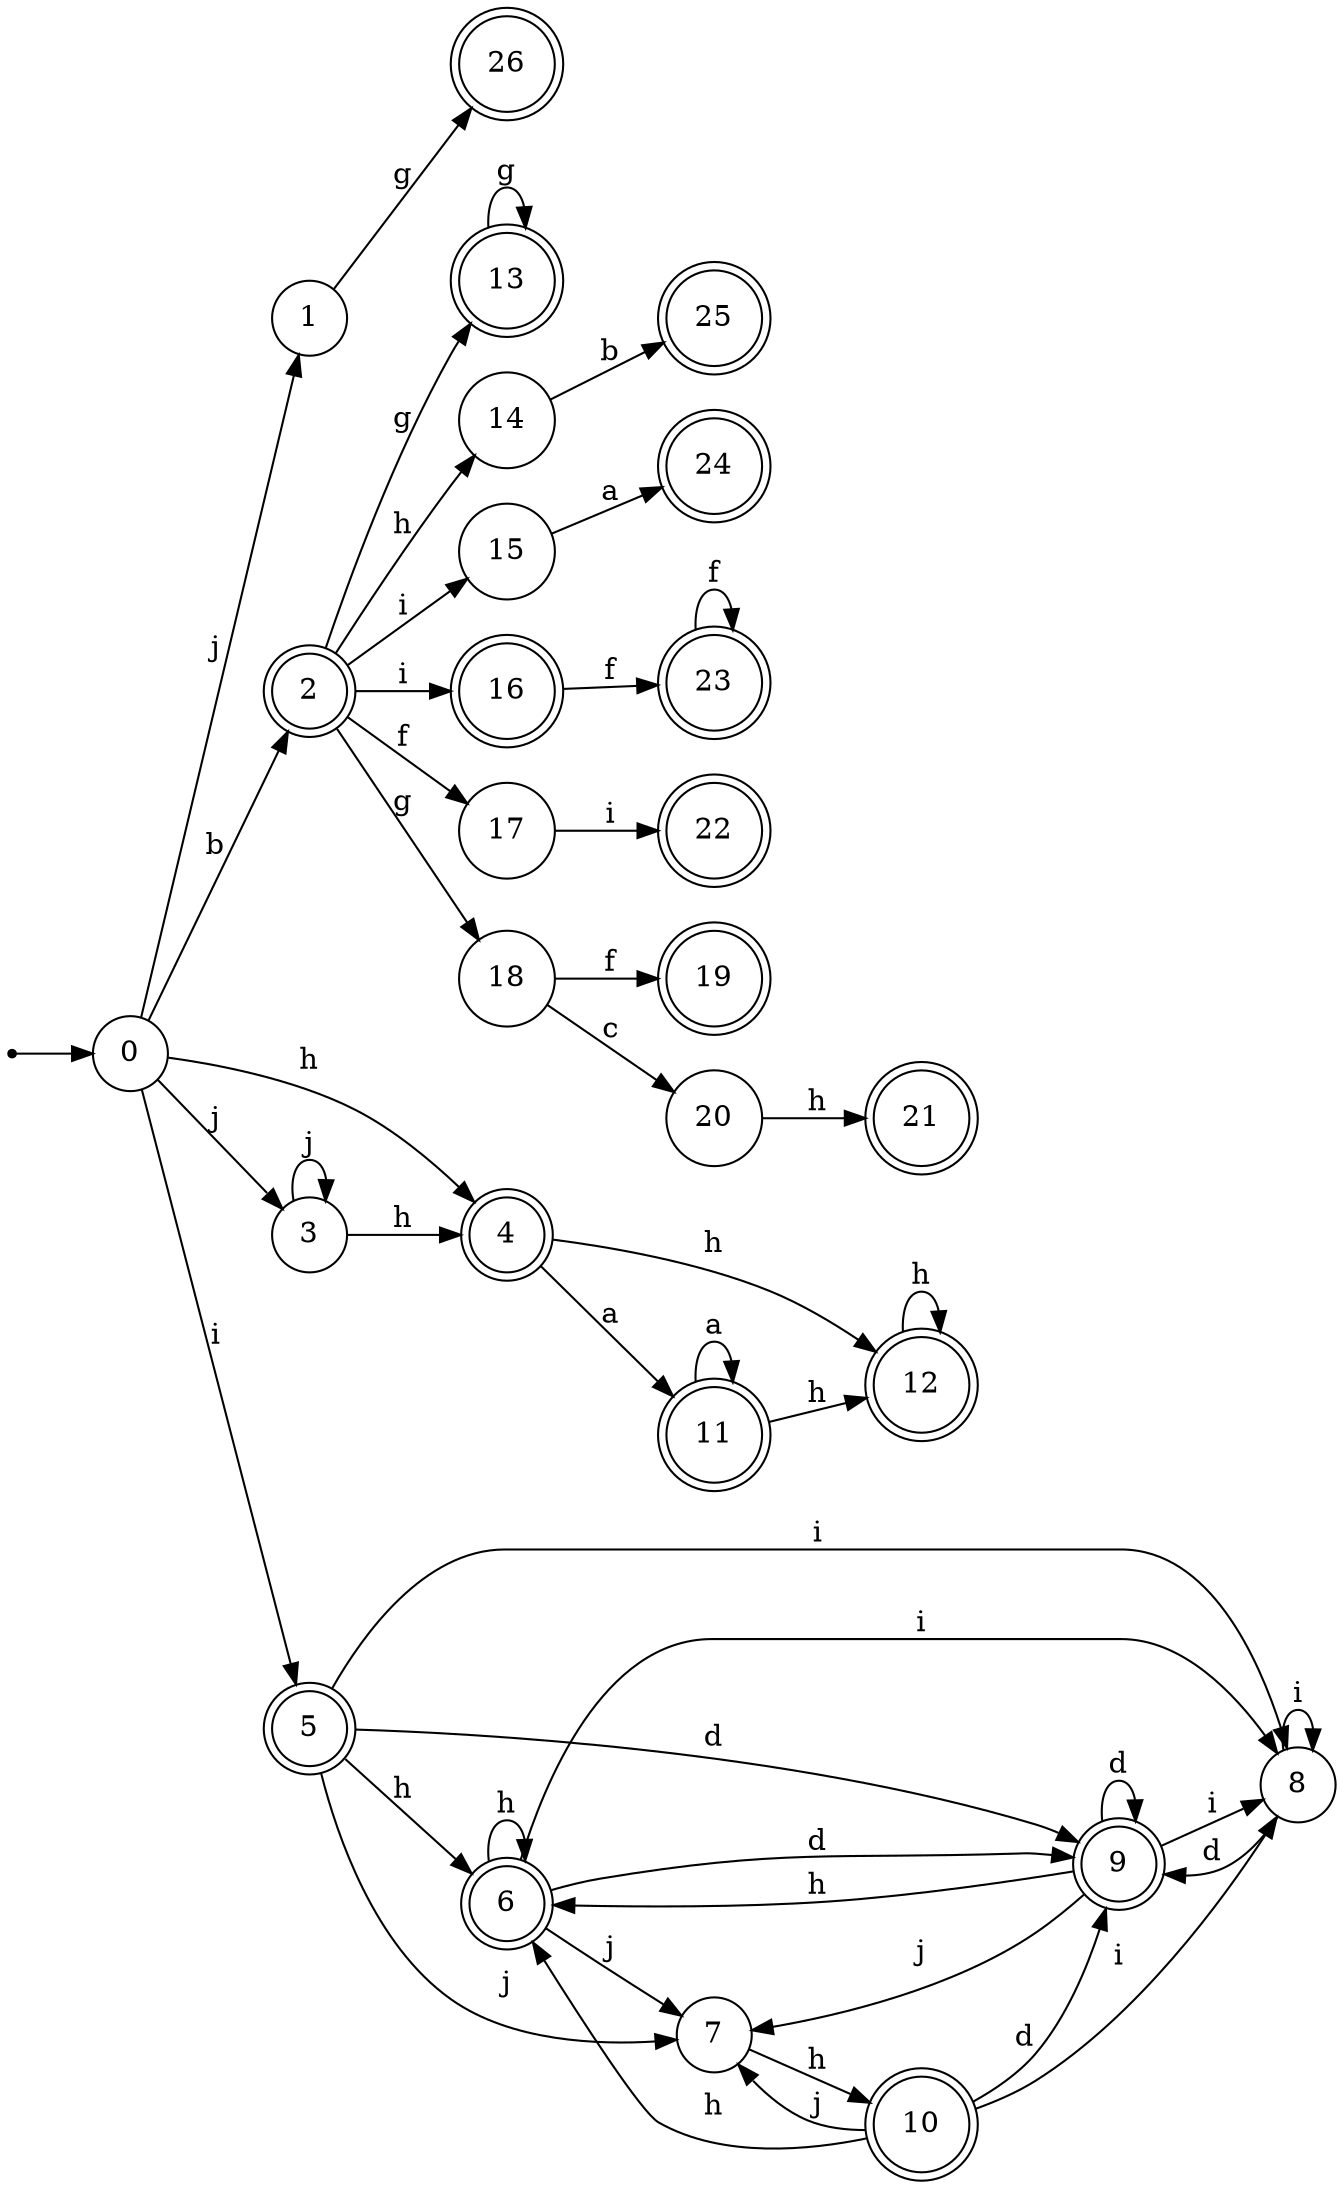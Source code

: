 digraph finite_state_machine {
rankdir=LR;
size="20,20";
node [shape = point]; "dummy0"
node [shape = circle]; "0";
"dummy0" -> "0";
node [shape = circle]; "1";
node [shape = doublecircle]; "2";node [shape = circle]; "3";
node [shape = doublecircle]; "4";node [shape = doublecircle]; "5";node [shape = doublecircle]; "6";node [shape = circle]; "7";
node [shape = circle]; "8";
node [shape = doublecircle]; "9";node [shape = doublecircle]; "10";node [shape = doublecircle]; "11";node [shape = doublecircle]; "12";node [shape = doublecircle]; "13";node [shape = circle]; "14";
node [shape = circle]; "15";
node [shape = doublecircle]; "16";node [shape = circle]; "17";
node [shape = circle]; "18";
node [shape = doublecircle]; "19";node [shape = circle]; "20";
node [shape = doublecircle]; "21";node [shape = doublecircle]; "22";node [shape = doublecircle]; "23";node [shape = doublecircle]; "24";node [shape = doublecircle]; "25";node [shape = doublecircle]; "26";"0" -> "1" [label = "j"];
 "0" -> "3" [label = "j"];
 "0" -> "2" [label = "b"];
 "0" -> "4" [label = "h"];
 "0" -> "5" [label = "i"];
 "5" -> "6" [label = "h"];
 "5" -> "7" [label = "j"];
 "5" -> "8" [label = "i"];
 "5" -> "9" [label = "d"];
 "9" -> "9" [label = "d"];
 "9" -> "8" [label = "i"];
 "9" -> "6" [label = "h"];
 "9" -> "7" [label = "j"];
 "8" -> "8" [label = "i"];
 "8" -> "9" [label = "d"];
 "7" -> "10" [label = "h"];
 "10" -> "7" [label = "j"];
 "10" -> "6" [label = "h"];
 "10" -> "8" [label = "i"];
 "10" -> "9" [label = "d"];
 "6" -> "6" [label = "h"];
 "6" -> "7" [label = "j"];
 "6" -> "8" [label = "i"];
 "6" -> "9" [label = "d"];
 "4" -> "11" [label = "a"];
 "4" -> "12" [label = "h"];
 "12" -> "12" [label = "h"];
 "11" -> "11" [label = "a"];
 "11" -> "12" [label = "h"];
 "3" -> "3" [label = "j"];
 "3" -> "4" [label = "h"];
 "2" -> "18" [label = "g"];
 "2" -> "13" [label = "g"];
 "2" -> "14" [label = "h"];
 "2" -> "16" [label = "i"];
 "2" -> "15" [label = "i"];
 "2" -> "17" [label = "f"];
 "18" -> "19" [label = "f"];
 "18" -> "20" [label = "c"];
 "20" -> "21" [label = "h"];
 "17" -> "22" [label = "i"];
 "16" -> "23" [label = "f"];
 "23" -> "23" [label = "f"];
 "15" -> "24" [label = "a"];
 "14" -> "25" [label = "b"];
 "13" -> "13" [label = "g"];
 "1" -> "26" [label = "g"];
 }

